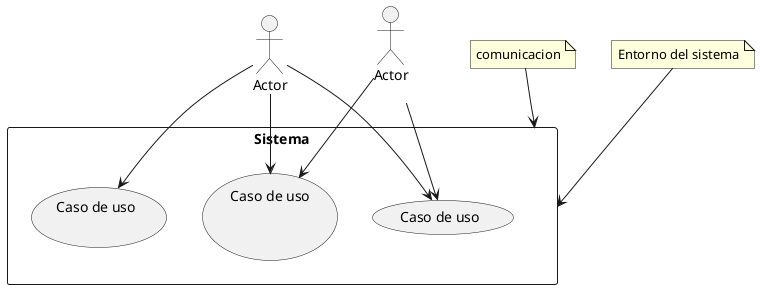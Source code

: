 @startuml

:Actor: as a1
:Actor\n: as a2



Rectangle Sistema{
a1 -> (Caso de uso)
a1 --> (Caso de uso\n)
a1 -> (Caso de uso\n\n)
a2 --> (Caso de uso)
a2 --> (Caso de uso\n\n)
}

note "comunicacion" as n1
note "Entorno del sistema" as n2

n1 --> Sistema
n2 --> Sistema
@enduml